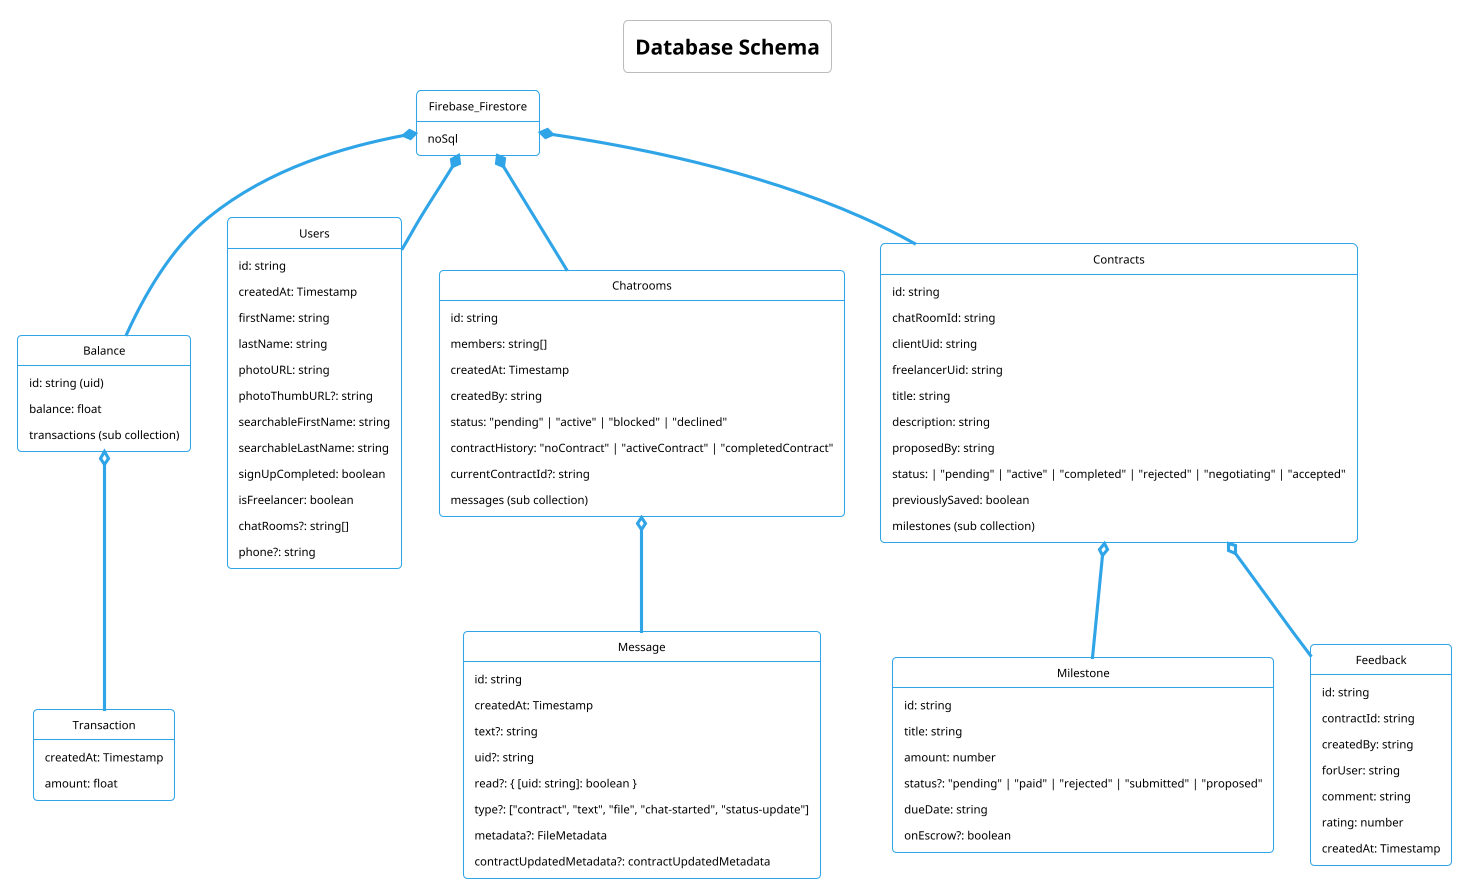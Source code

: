 @startuml database

!theme cerulean-outline
skinparam defaultFontName Arial
skinparam backgroundColor white
skinparam titleFontColor black
skinparam defaultTextInstruction true
skinparam defaultFontColor #000000

title Database Schema

object Firebase_Firestore {
    noSql
}

object Balance {
    id: string (uid)
    balance: float
    transactions (sub collection)
}


object Transaction {
    createdAt: Timestamp
    amount: float
}

object Users {
    id: string
    createdAt: Timestamp
    firstName: string
    lastName: string
    photoURL: string
    photoThumbURL?: string
    searchableFirstName: string
    searchableLastName: string
    signUpCompleted: boolean
    isFreelancer: boolean
    chatRooms?: string[]
    phone?: string
}

object Chatrooms {
    id: string
    members: string[]
    createdAt: Timestamp
    createdBy: string
    status: "pending" | "active" | "blocked" | "declined"
    contractHistory: "noContract" | "activeContract" | "completedContract"
    currentContractId?: string
    messages (sub collection)
}

object Message {
    id: string
    createdAt: Timestamp
    text?: string
    uid?: string
    read?: { [uid: string]: boolean }
    type?: ["contract", "text", "file", "chat-started", "status-update"]
    metadata?: FileMetadata
    contractUpdatedMetadata?: contractUpdatedMetadata
}

object Contracts {
    id: string
    chatRoomId: string
    clientUid: string
    freelancerUid: string
    title: string
    description: string
    proposedBy: string
    status: | "pending" | "active" | "completed" | "rejected" | "negotiating" | "accepted"
    previouslySaved: boolean
    milestones (sub collection)
}

object Milestone {
    id: string
    title: string
    amount: number
    status?: "pending" | "paid" | "rejected" | "submitted" | "proposed"
    dueDate: string
    onEscrow?: boolean
}

object Feedback {
    id: string
    contractId: string
    createdBy: string
    forUser: string
    comment: string
    rating: number
    createdAt: Timestamp
}

Firebase_Firestore *-- Balance
Balance o-- Transaction
Firebase_Firestore *-- Users
Firebase_Firestore *-- Chatrooms
Chatrooms o-- Message
Firebase_Firestore *-- Contracts
Contracts o-- Milestone
Contracts o-- Feedback

@enduml